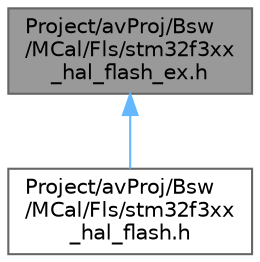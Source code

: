 digraph "Project/avProj/Bsw/MCal/Fls/stm32f3xx_hal_flash_ex.h"
{
 // LATEX_PDF_SIZE
  bgcolor="transparent";
  edge [fontname=Helvetica,fontsize=10,labelfontname=Helvetica,labelfontsize=10];
  node [fontname=Helvetica,fontsize=10,shape=box,height=0.2,width=0.4];
  Node1 [id="Node000001",label="Project/avProj/Bsw\l/MCal/Fls/stm32f3xx\l_hal_flash_ex.h",height=0.2,width=0.4,color="gray40", fillcolor="grey60", style="filled", fontcolor="black",tooltip="Header file of Flash HAL Extended module."];
  Node1 -> Node2 [id="edge1_Node000001_Node000002",dir="back",color="steelblue1",style="solid",tooltip=" "];
  Node2 [id="Node000002",label="Project/avProj/Bsw\l/MCal/Fls/stm32f3xx\l_hal_flash.h",height=0.2,width=0.4,color="grey40", fillcolor="white", style="filled",URL="$av_proj_2_bsw_2_m_cal_2_fls_2stm32f3xx__hal__flash_8h.html",tooltip="Header file of Flash HAL module."];
}
